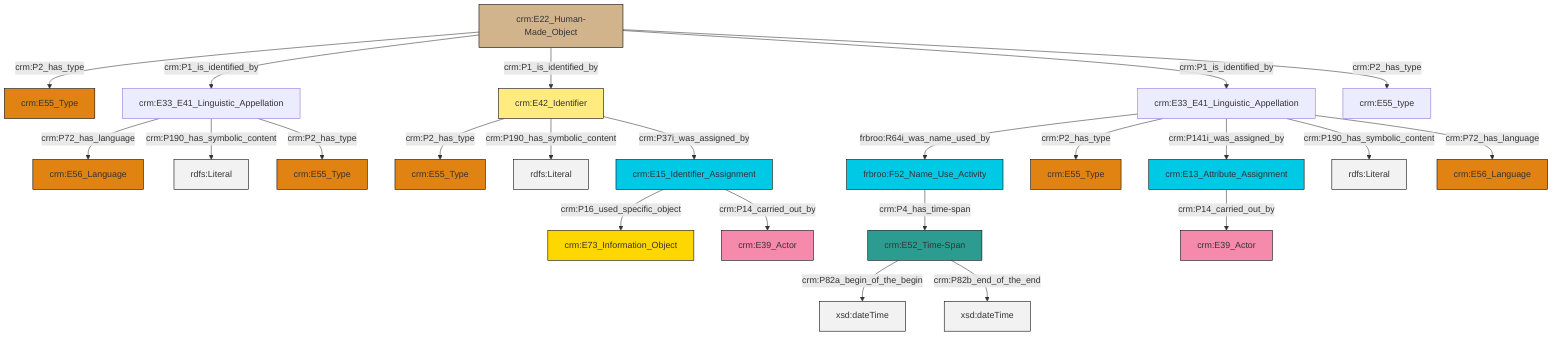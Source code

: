graph TD
classDef Literal fill:#f2f2f2,stroke:#000000;
classDef CRM_Entity fill:#FFFFFF,stroke:#000000;
classDef Temporal_Entity fill:#00C9E6, stroke:#000000;
classDef Type fill:#E18312, stroke:#000000;
classDef Time-Span fill:#2C9C91, stroke:#000000;
classDef Appellation fill:#FFEB7F, stroke:#000000;
classDef Place fill:#008836, stroke:#000000;
classDef Persistent_Item fill:#B266B2, stroke:#000000;
classDef Conceptual_Object fill:#FFD700, stroke:#000000;
classDef Physical_Thing fill:#D2B48C, stroke:#000000;
classDef Actor fill:#f58aad, stroke:#000000;
classDef PC_Classes fill:#4ce600, stroke:#000000;
classDef Multi fill:#cccccc,stroke:#000000;

2["crm:E33_E41_Linguistic_Appellation"]:::Default -->|crm:P72_has_language| 3["crm:E56_Language"]:::Type
6["crm:E42_Identifier"]:::Appellation -->|crm:P2_has_type| 7["crm:E55_Type"]:::Type
8["crm:E13_Attribute_Assignment"]:::Temporal_Entity -->|crm:P14_carried_out_by| 9["crm:E39_Actor"]:::Actor
13["crm:E22_Human-Made_Object"]:::Physical_Thing -->|crm:P2_has_type| 10["crm:E55_Type"]:::Type
13["crm:E22_Human-Made_Object"]:::Physical_Thing -->|crm:P1_is_identified_by| 2["crm:E33_E41_Linguistic_Appellation"]:::Default
2["crm:E33_E41_Linguistic_Appellation"]:::Default -->|crm:P190_has_symbolic_content| 20[rdfs:Literal]:::Literal
4["crm:E52_Time-Span"]:::Time-Span -->|crm:P82a_begin_of_the_begin| 27[xsd:dateTime]:::Literal
6["crm:E42_Identifier"]:::Appellation -->|crm:P190_has_symbolic_content| 28[rdfs:Literal]:::Literal
18["frbroo:F52_Name_Use_Activity"]:::Temporal_Entity -->|crm:P4_has_time-span| 4["crm:E52_Time-Span"]:::Time-Span
23["crm:E33_E41_Linguistic_Appellation"]:::Default -->|frbroo:R64i_was_name_used_by| 18["frbroo:F52_Name_Use_Activity"]:::Temporal_Entity
23["crm:E33_E41_Linguistic_Appellation"]:::Default -->|crm:P2_has_type| 14["crm:E55_Type"]:::Type
6["crm:E42_Identifier"]:::Appellation -->|crm:P37i_was_assigned_by| 0["crm:E15_Identifier_Assignment"]:::Temporal_Entity
13["crm:E22_Human-Made_Object"]:::Physical_Thing -->|crm:P1_is_identified_by| 6["crm:E42_Identifier"]:::Appellation
13["crm:E22_Human-Made_Object"]:::Physical_Thing -->|crm:P1_is_identified_by| 23["crm:E33_E41_Linguistic_Appellation"]:::Default
13["crm:E22_Human-Made_Object"]:::Physical_Thing -->|crm:P2_has_type| 29["crm:E55_type"]:::Default
0["crm:E15_Identifier_Assignment"]:::Temporal_Entity -->|crm:P16_used_specific_object| 35["crm:E73_Information_Object"]:::Conceptual_Object
4["crm:E52_Time-Span"]:::Time-Span -->|crm:P82b_end_of_the_end| 37[xsd:dateTime]:::Literal
2["crm:E33_E41_Linguistic_Appellation"]:::Default -->|crm:P2_has_type| 33["crm:E55_Type"]:::Type
0["crm:E15_Identifier_Assignment"]:::Temporal_Entity -->|crm:P14_carried_out_by| 21["crm:E39_Actor"]:::Actor
23["crm:E33_E41_Linguistic_Appellation"]:::Default -->|crm:P141i_was_assigned_by| 8["crm:E13_Attribute_Assignment"]:::Temporal_Entity
23["crm:E33_E41_Linguistic_Appellation"]:::Default -->|crm:P190_has_symbolic_content| 41[rdfs:Literal]:::Literal
23["crm:E33_E41_Linguistic_Appellation"]:::Default -->|crm:P72_has_language| 16["crm:E56_Language"]:::Type
